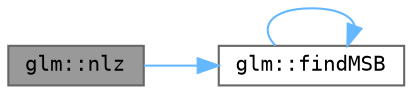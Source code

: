 digraph "glm::nlz"
{
 // LATEX_PDF_SIZE
  bgcolor="transparent";
  edge [fontname=Terminal,fontsize=10,labelfontname=Helvetica,labelfontsize=10];
  node [fontname=Terminal,fontsize=10,shape=box,height=0.2,width=0.4];
  rankdir="LR";
  Node1 [label="glm::nlz",height=0.2,width=0.4,color="gray40", fillcolor="grey60", style="filled", fontcolor="black",tooltip=" "];
  Node1 -> Node2 [color="steelblue1",style="solid"];
  Node2 [label="glm::findMSB",height=0.2,width=0.4,color="grey40", fillcolor="white", style="filled",URL="$group__core__func__integer.html#ga7e4a794d766861c70bc961630f8ef621",tooltip=" "];
  Node2 -> Node2 [color="steelblue1",style="solid"];
}
